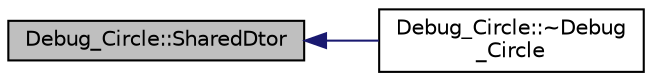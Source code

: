 digraph "Debug_Circle::SharedDtor"
{
 // INTERACTIVE_SVG=YES
  edge [fontname="Helvetica",fontsize="10",labelfontname="Helvetica",labelfontsize="10"];
  node [fontname="Helvetica",fontsize="10",shape=record];
  rankdir="LR";
  Node1 [label="Debug_Circle::SharedDtor",height=0.2,width=0.4,color="black", fillcolor="grey75", style="filled", fontcolor="black"];
  Node1 -> Node2 [dir="back",color="midnightblue",fontsize="10",style="solid",fontname="Helvetica"];
  Node2 [label="Debug_Circle::~Debug\l_Circle",height=0.2,width=0.4,color="black", fillcolor="white", style="filled",URL="$d0/d75/class_debug___circle.html#a1a5594878ff1c4ceb18c26fafa445bf9"];
}
